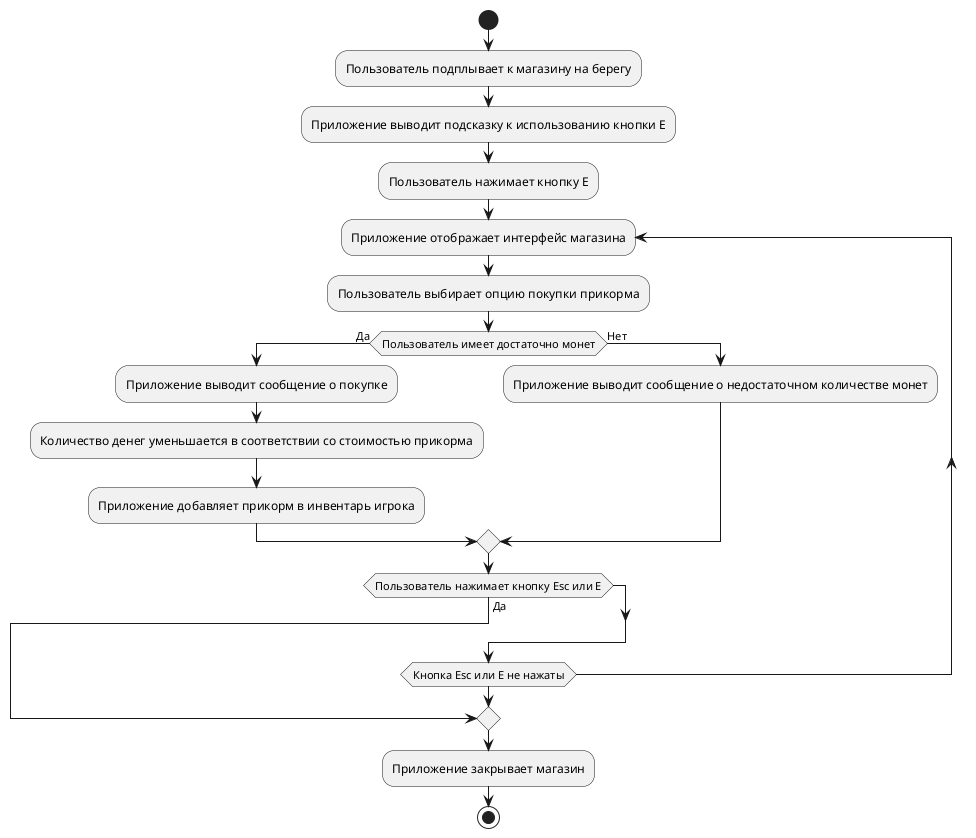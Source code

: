 @startuml Покупка прикорма

start
:Пользователь подплывает к магазину на берегу;
:Приложение выводит подсказку к использованию кнопки Е;
:Пользователь нажимает кнопку Е;
repeat :Приложение отображает интерфейс магазина;
    :Пользователь выбирает опцию покупки прикорма;
    if (Пользователь имеет достаточно монет) then (Да)
        :Приложение выводит сообщение о покупке;
        :Количество денег уменьшается в соответствии со стоимостью прикорма;
        :Приложение добавляет прикорм в инвентарь игрока;
    else (Нет)
        :Приложение выводит сообщение о недостаточном количестве монет;
    endif
    if (Пользователь нажимает кнопку Esc или E) then (Да)
        break
    endif
repeat while (Кнопка Esc или E не нажаты)
:Приложение закрывает магазин;
stop

@enduml
